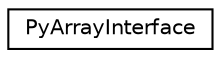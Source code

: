 digraph "Graphical Class Hierarchy"
{
 // LATEX_PDF_SIZE
  edge [fontname="Helvetica",fontsize="10",labelfontname="Helvetica",labelfontsize="10"];
  node [fontname="Helvetica",fontsize="10",shape=record];
  rankdir="LR";
  Node0 [label="PyArrayInterface",height=0.2,width=0.4,color="black", fillcolor="white", style="filled",URL="$structPyArrayInterface.html",tooltip=" "];
}
